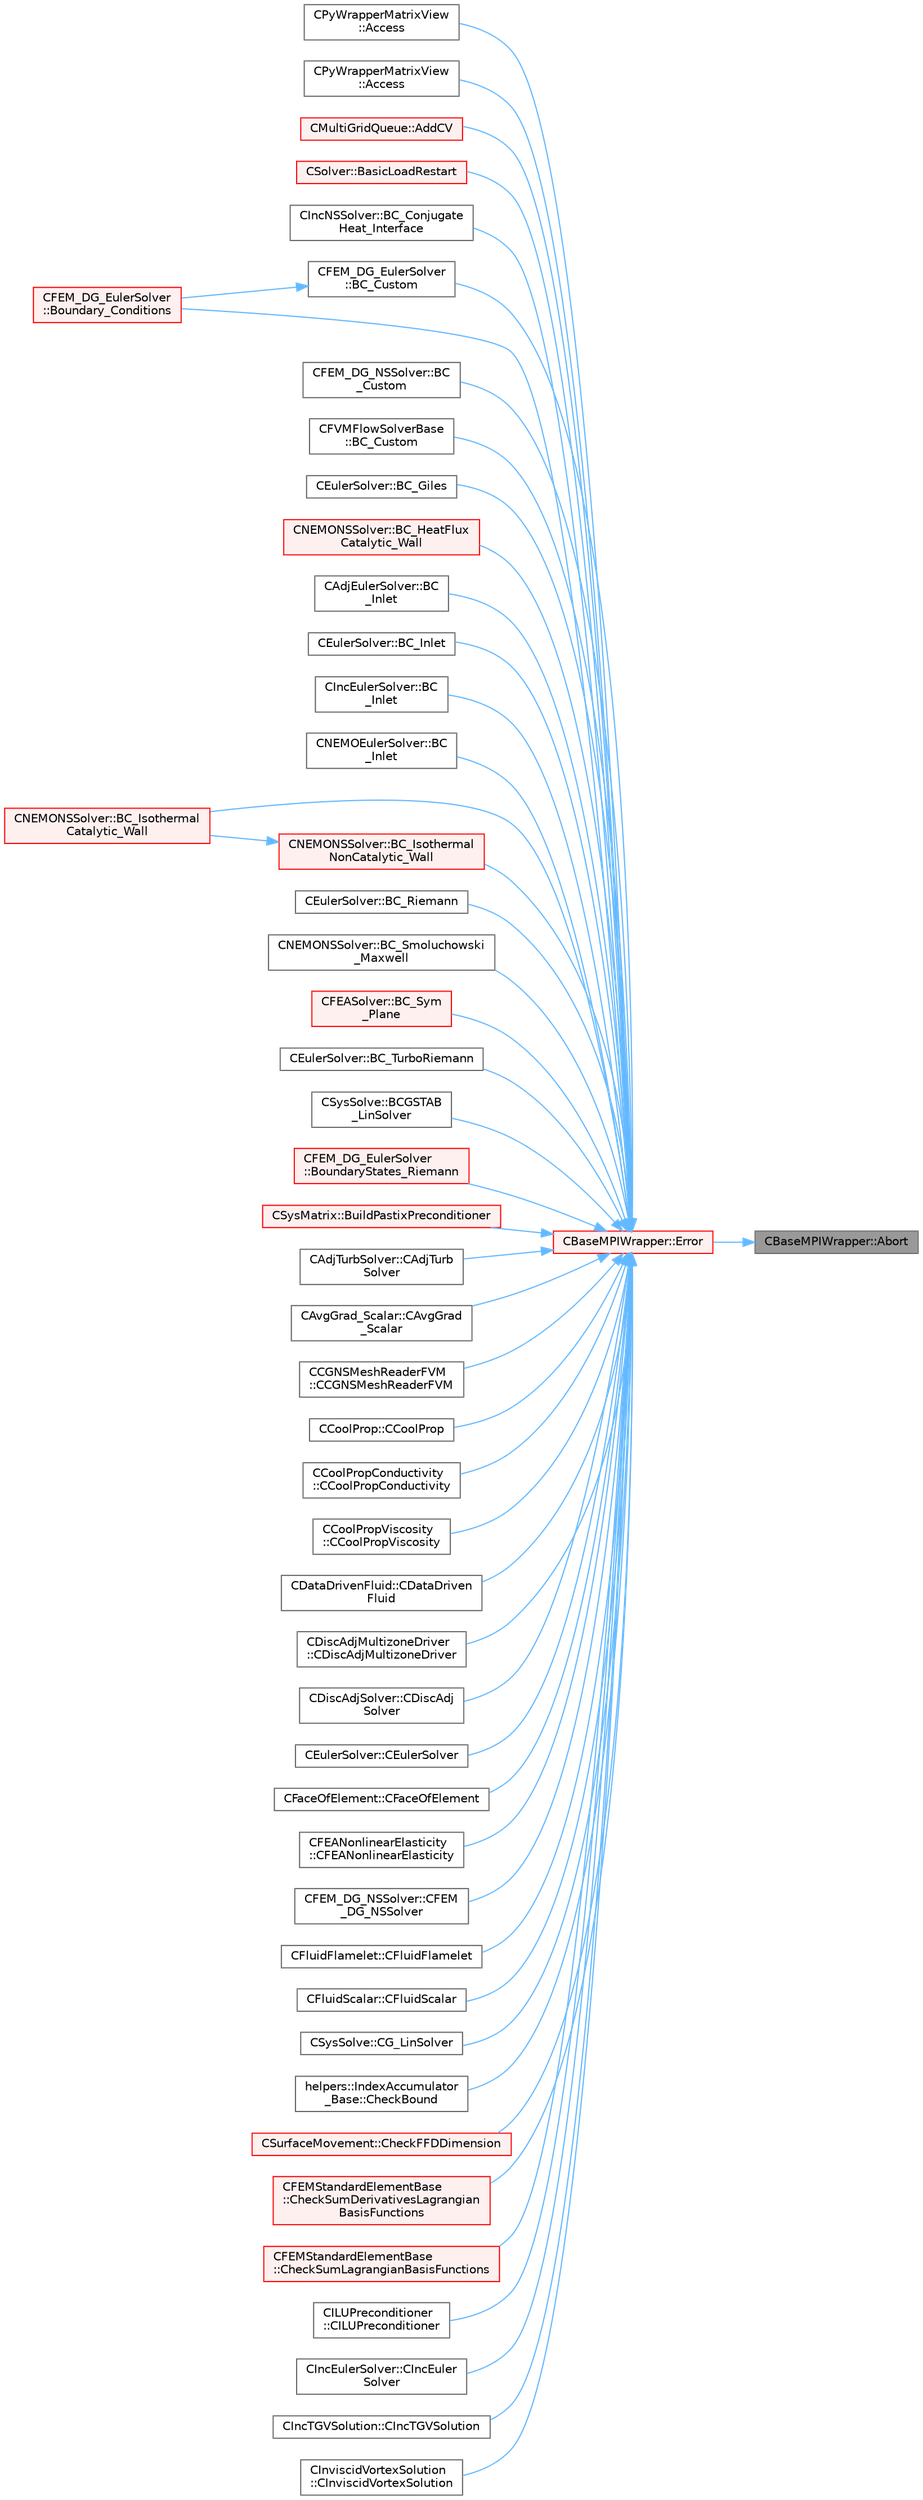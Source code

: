 digraph "CBaseMPIWrapper::Abort"
{
 // LATEX_PDF_SIZE
  bgcolor="transparent";
  edge [fontname=Helvetica,fontsize=10,labelfontname=Helvetica,labelfontsize=10];
  node [fontname=Helvetica,fontsize=10,shape=box,height=0.2,width=0.4];
  rankdir="RL";
  Node1 [id="Node000001",label="CBaseMPIWrapper::Abort",height=0.2,width=0.4,color="gray40", fillcolor="grey60", style="filled", fontcolor="black",tooltip=" "];
  Node1 -> Node2 [id="edge1_Node000001_Node000002",dir="back",color="steelblue1",style="solid",tooltip=" "];
  Node2 [id="Node000002",label="CBaseMPIWrapper::Error",height=0.2,width=0.4,color="red", fillcolor="#FFF0F0", style="filled",URL="$classCBaseMPIWrapper.html#a04457c47629bda56704e6a8804833eeb",tooltip=" "];
  Node2 -> Node3 [id="edge2_Node000002_Node000003",dir="back",color="steelblue1",style="solid",tooltip=" "];
  Node3 [id="Node000003",label="CPyWrapperMatrixView\l::Access",height=0.2,width=0.4,color="grey40", fillcolor="white", style="filled",URL="$classCPyWrapperMatrixView.html#acf54ae7afde4016f7bba4f6a5005c96a",tooltip=" "];
  Node2 -> Node4 [id="edge3_Node000002_Node000004",dir="back",color="steelblue1",style="solid",tooltip=" "];
  Node4 [id="Node000004",label="CPyWrapperMatrixView\l::Access",height=0.2,width=0.4,color="grey40", fillcolor="white", style="filled",URL="$classCPyWrapperMatrixView.html#aa21d9d77617e54552bc99c2598c43249",tooltip=" "];
  Node2 -> Node5 [id="edge4_Node000002_Node000005",dir="back",color="steelblue1",style="solid",tooltip=" "];
  Node5 [id="Node000005",label="CMultiGridQueue::AddCV",height=0.2,width=0.4,color="red", fillcolor="#FFF0F0", style="filled",URL="$classCMultiGridQueue.html#aaa93b8640f9087eca623da1ab3477794",tooltip="Add a new CV to the list."];
  Node2 -> Node11 [id="edge5_Node000002_Node000011",dir="back",color="steelblue1",style="solid",tooltip=" "];
  Node11 [id="Node000011",label="CSolver::BasicLoadRestart",height=0.2,width=0.4,color="red", fillcolor="#FFF0F0", style="filled",URL="$classCSolver.html#a1da07a1447b99015b8d1ea6f1238c332",tooltip="Loads the solution from the restart file."];
  Node2 -> Node14 [id="edge6_Node000002_Node000014",dir="back",color="steelblue1",style="solid",tooltip=" "];
  Node14 [id="Node000014",label="CIncNSSolver::BC_Conjugate\lHeat_Interface",height=0.2,width=0.4,color="grey40", fillcolor="white", style="filled",URL="$classCIncNSSolver.html#a20df3bf692b483420474f500c981584f",tooltip="Impose the (received) conjugate heat variables."];
  Node2 -> Node15 [id="edge7_Node000002_Node000015",dir="back",color="steelblue1",style="solid",tooltip=" "];
  Node15 [id="Node000015",label="CFEM_DG_EulerSolver\l::BC_Custom",height=0.2,width=0.4,color="grey40", fillcolor="white", style="filled",URL="$classCFEM__DG__EulerSolver.html#a0e63fc77fc810025d45bfd8e0bf4d6dd",tooltip="Impose the user customized boundary condition. It is a virtual function, because for Navier-Stokes it..."];
  Node15 -> Node16 [id="edge8_Node000015_Node000016",dir="back",color="steelblue1",style="solid",tooltip=" "];
  Node16 [id="Node000016",label="CFEM_DG_EulerSolver\l::Boundary_Conditions",height=0.2,width=0.4,color="red", fillcolor="#FFF0F0", style="filled",URL="$classCFEM__DG__EulerSolver.html#ae37f8eba6d7793bc4edb5de6e26f992d",tooltip="Function, which computes the spatial residual for the DG discretization."];
  Node2 -> Node20 [id="edge9_Node000002_Node000020",dir="back",color="steelblue1",style="solid",tooltip=" "];
  Node20 [id="Node000020",label="CFEM_DG_NSSolver::BC\l_Custom",height=0.2,width=0.4,color="grey40", fillcolor="white", style="filled",URL="$classCFEM__DG__NSSolver.html#acd2193a119fc1162909b554e8acf11b2",tooltip="Impose the user customized boundary condition."];
  Node2 -> Node21 [id="edge10_Node000002_Node000021",dir="back",color="steelblue1",style="solid",tooltip=" "];
  Node21 [id="Node000021",label="CFVMFlowSolverBase\l::BC_Custom",height=0.2,width=0.4,color="grey40", fillcolor="white", style="filled",URL="$classCFVMFlowSolverBase.html#a51801a9f54e9b4184f58a7becda5bd04",tooltip="Impose a custom or verification boundary condition."];
  Node2 -> Node22 [id="edge11_Node000002_Node000022",dir="back",color="steelblue1",style="solid",tooltip=" "];
  Node22 [id="Node000022",label="CEulerSolver::BC_Giles",height=0.2,width=0.4,color="grey40", fillcolor="white", style="filled",URL="$classCEulerSolver.html#a40fad0a57e8dcba8a8f4d4fa8eab02f0",tooltip="Impose the boundary condition using characteristic recostruction."];
  Node2 -> Node23 [id="edge12_Node000002_Node000023",dir="back",color="steelblue1",style="solid",tooltip=" "];
  Node23 [id="Node000023",label="CNEMONSSolver::BC_HeatFlux\lCatalytic_Wall",height=0.2,width=0.4,color="red", fillcolor="#FFF0F0", style="filled",URL="$classCNEMONSSolver.html#a1d9ff4495625b00bfbf46b3ad87c4167",tooltip="Impose a constant heat-flux condition at the wall."];
  Node2 -> Node25 [id="edge13_Node000002_Node000025",dir="back",color="steelblue1",style="solid",tooltip=" "];
  Node25 [id="Node000025",label="CAdjEulerSolver::BC\l_Inlet",height=0.2,width=0.4,color="grey40", fillcolor="white", style="filled",URL="$classCAdjEulerSolver.html#ae32700e955c44bc12de7a818d8e412bf",tooltip="Impose the inlet boundary condition."];
  Node2 -> Node26 [id="edge14_Node000002_Node000026",dir="back",color="steelblue1",style="solid",tooltip=" "];
  Node26 [id="Node000026",label="CEulerSolver::BC_Inlet",height=0.2,width=0.4,color="grey40", fillcolor="white", style="filled",URL="$classCEulerSolver.html#a908e4ec3ecb8f2f8af197bb30a1aed70",tooltip="Impose a subsonic inlet boundary condition."];
  Node2 -> Node27 [id="edge15_Node000002_Node000027",dir="back",color="steelblue1",style="solid",tooltip=" "];
  Node27 [id="Node000027",label="CIncEulerSolver::BC\l_Inlet",height=0.2,width=0.4,color="grey40", fillcolor="white", style="filled",URL="$classCIncEulerSolver.html#ac0b00dbc68bbd80aa48f6249c6ea5c38",tooltip="Impose a subsonic inlet boundary condition."];
  Node2 -> Node28 [id="edge16_Node000002_Node000028",dir="back",color="steelblue1",style="solid",tooltip=" "];
  Node28 [id="Node000028",label="CNEMOEulerSolver::BC\l_Inlet",height=0.2,width=0.4,color="grey40", fillcolor="white", style="filled",URL="$classCNEMOEulerSolver.html#a715d85f7c0791a1258fba5746257cba0",tooltip="Impose a subsonic inlet boundary condition."];
  Node2 -> Node29 [id="edge17_Node000002_Node000029",dir="back",color="steelblue1",style="solid",tooltip=" "];
  Node29 [id="Node000029",label="CNEMONSSolver::BC_Isothermal\lCatalytic_Wall",height=0.2,width=0.4,color="red", fillcolor="#FFF0F0", style="filled",URL="$classCNEMONSSolver.html#ae3d2c5f1c94cb3d01b7f351ce3105f31",tooltip="Impose the Navier-Stokes boundary condition (strong)."];
  Node2 -> Node31 [id="edge18_Node000002_Node000031",dir="back",color="steelblue1",style="solid",tooltip=" "];
  Node31 [id="Node000031",label="CNEMONSSolver::BC_Isothermal\lNonCatalytic_Wall",height=0.2,width=0.4,color="red", fillcolor="#FFF0F0", style="filled",URL="$classCNEMONSSolver.html#a1c4746b9e1e0c7232f1bd06535c22b14",tooltip="Impose the Navier-Stokes boundary condition (strong)."];
  Node31 -> Node29 [id="edge19_Node000031_Node000029",dir="back",color="steelblue1",style="solid",tooltip=" "];
  Node2 -> Node32 [id="edge20_Node000002_Node000032",dir="back",color="steelblue1",style="solid",tooltip=" "];
  Node32 [id="Node000032",label="CEulerSolver::BC_Riemann",height=0.2,width=0.4,color="grey40", fillcolor="white", style="filled",URL="$classCEulerSolver.html#a4ad4a65b3fc5a51b1561436736f7f7ca",tooltip="Impose the boundary condition using characteristic recostruction."];
  Node2 -> Node33 [id="edge21_Node000002_Node000033",dir="back",color="steelblue1",style="solid",tooltip=" "];
  Node33 [id="Node000033",label="CNEMONSSolver::BC_Smoluchowski\l_Maxwell",height=0.2,width=0.4,color="grey40", fillcolor="white", style="filled",URL="$classCNEMONSSolver.html#aa32b1221a071e0ecd2de381615b8adca",tooltip="Impose the Navier-Stokes boundary condition (strong)."];
  Node2 -> Node34 [id="edge22_Node000002_Node000034",dir="back",color="steelblue1",style="solid",tooltip=" "];
  Node34 [id="Node000034",label="CFEASolver::BC_Sym\l_Plane",height=0.2,width=0.4,color="red", fillcolor="#FFF0F0", style="filled",URL="$classCFEASolver.html#af0a805865c44d83408700f36050555ab",tooltip="Symmetry boundary conditions."];
  Node2 -> Node38 [id="edge23_Node000002_Node000038",dir="back",color="steelblue1",style="solid",tooltip=" "];
  Node38 [id="Node000038",label="CEulerSolver::BC_TurboRiemann",height=0.2,width=0.4,color="grey40", fillcolor="white", style="filled",URL="$classCEulerSolver.html#a8e036f2dff1d945d814c93a74159a3cc",tooltip="Impose the boundary condition using characteristic recostruction."];
  Node2 -> Node39 [id="edge24_Node000002_Node000039",dir="back",color="steelblue1",style="solid",tooltip=" "];
  Node39 [id="Node000039",label="CSysSolve::BCGSTAB\l_LinSolver",height=0.2,width=0.4,color="grey40", fillcolor="white", style="filled",URL="$classCSysSolve.html#a5e6082f2809d00f2b0ca30ee6177460b",tooltip="Biconjugate Gradient Stabilized Method (BCGSTAB)"];
  Node2 -> Node16 [id="edge25_Node000002_Node000016",dir="back",color="steelblue1",style="solid",tooltip=" "];
  Node2 -> Node40 [id="edge26_Node000002_Node000040",dir="back",color="steelblue1",style="solid",tooltip=" "];
  Node40 [id="Node000040",label="CFEM_DG_EulerSolver\l::BoundaryStates_Riemann",height=0.2,width=0.4,color="red", fillcolor="#FFF0F0", style="filled",URL="$classCFEM__DG__EulerSolver.html#a5bfdc0bca1daa8e5d716d4fc3c7f5867",tooltip="Function, which computes the boundary states in the integration points of the boundary face by applyi..."];
  Node2 -> Node43 [id="edge27_Node000002_Node000043",dir="back",color="steelblue1",style="solid",tooltip=" "];
  Node43 [id="Node000043",label="CSysMatrix::BuildPastixPreconditioner",height=0.2,width=0.4,color="red", fillcolor="#FFF0F0", style="filled",URL="$classCSysMatrix.html#abdf7a58389d487eb22127304c4ba595f",tooltip="Factorize matrix using PaStiX."];
  Node2 -> Node86 [id="edge28_Node000002_Node000086",dir="back",color="steelblue1",style="solid",tooltip=" "];
  Node86 [id="Node000086",label="CAdjTurbSolver::CAdjTurb\lSolver",height=0.2,width=0.4,color="grey40", fillcolor="white", style="filled",URL="$classCAdjTurbSolver.html#a621bdae0b081f25a67425cc037cd90a2",tooltip=" "];
  Node2 -> Node87 [id="edge29_Node000002_Node000087",dir="back",color="steelblue1",style="solid",tooltip=" "];
  Node87 [id="Node000087",label="CAvgGrad_Scalar::CAvgGrad\l_Scalar",height=0.2,width=0.4,color="grey40", fillcolor="white", style="filled",URL="$classCAvgGrad__Scalar.html#a72488f1c22b208a3b1127f9e458a17e9",tooltip="Constructor of the class."];
  Node2 -> Node88 [id="edge30_Node000002_Node000088",dir="back",color="steelblue1",style="solid",tooltip=" "];
  Node88 [id="Node000088",label="CCGNSMeshReaderFVM\l::CCGNSMeshReaderFVM",height=0.2,width=0.4,color="grey40", fillcolor="white", style="filled",URL="$classCCGNSMeshReaderFVM.html#ab8c469095116f9b8a86a57d7e8024365",tooltip="Constructor of the CCGNSMeshReaderFVM class."];
  Node2 -> Node89 [id="edge31_Node000002_Node000089",dir="back",color="steelblue1",style="solid",tooltip=" "];
  Node89 [id="Node000089",label="CCoolProp::CCoolProp",height=0.2,width=0.4,color="grey40", fillcolor="white", style="filled",URL="$classCCoolProp.html#a387c7170ba607d905389c8a7b4dec7b9",tooltip="Constructor of the class."];
  Node2 -> Node90 [id="edge32_Node000002_Node000090",dir="back",color="steelblue1",style="solid",tooltip=" "];
  Node90 [id="Node000090",label="CCoolPropConductivity\l::CCoolPropConductivity",height=0.2,width=0.4,color="grey40", fillcolor="white", style="filled",URL="$classCCoolPropConductivity.html#afa5a534886557f8c18d0f090dd368c59",tooltip="Constructor of the class."];
  Node2 -> Node91 [id="edge33_Node000002_Node000091",dir="back",color="steelblue1",style="solid",tooltip=" "];
  Node91 [id="Node000091",label="CCoolPropViscosity\l::CCoolPropViscosity",height=0.2,width=0.4,color="grey40", fillcolor="white", style="filled",URL="$classCCoolPropViscosity.html#a3ae5c1d48288b4e53241d759e0c35c76",tooltip="Constructor of the class."];
  Node2 -> Node92 [id="edge34_Node000002_Node000092",dir="back",color="steelblue1",style="solid",tooltip=" "];
  Node92 [id="Node000092",label="CDataDrivenFluid::CDataDriven\lFluid",height=0.2,width=0.4,color="grey40", fillcolor="white", style="filled",URL="$classCDataDrivenFluid.html#ad7ecdddc41ba7e0b95da2459ca77b2c7",tooltip="Constructor of the class."];
  Node2 -> Node93 [id="edge35_Node000002_Node000093",dir="back",color="steelblue1",style="solid",tooltip=" "];
  Node93 [id="Node000093",label="CDiscAdjMultizoneDriver\l::CDiscAdjMultizoneDriver",height=0.2,width=0.4,color="grey40", fillcolor="white", style="filled",URL="$classCDiscAdjMultizoneDriver.html#a4cfdd2d2d3b7cc7a40052d13d918da2f",tooltip="Constructor of the class."];
  Node2 -> Node94 [id="edge36_Node000002_Node000094",dir="back",color="steelblue1",style="solid",tooltip=" "];
  Node94 [id="Node000094",label="CDiscAdjSolver::CDiscAdj\lSolver",height=0.2,width=0.4,color="grey40", fillcolor="white", style="filled",URL="$classCDiscAdjSolver.html#aa229f12a021f2b1a7b4467fe000dc0b9",tooltip=" "];
  Node2 -> Node95 [id="edge37_Node000002_Node000095",dir="back",color="steelblue1",style="solid",tooltip=" "];
  Node95 [id="Node000095",label="CEulerSolver::CEulerSolver",height=0.2,width=0.4,color="grey40", fillcolor="white", style="filled",URL="$classCEulerSolver.html#acb987947b2e76a9900605cb5fee72460",tooltip="Main constructor of this class."];
  Node2 -> Node96 [id="edge38_Node000002_Node000096",dir="back",color="steelblue1",style="solid",tooltip=" "];
  Node96 [id="Node000096",label="CFaceOfElement::CFaceOfElement",height=0.2,width=0.4,color="grey40", fillcolor="white", style="filled",URL="$classCFaceOfElement.html#a45d14e85d44542ac2d21171f49406f55",tooltip=" "];
  Node2 -> Node97 [id="edge39_Node000002_Node000097",dir="back",color="steelblue1",style="solid",tooltip=" "];
  Node97 [id="Node000097",label="CFEANonlinearElasticity\l::CFEANonlinearElasticity",height=0.2,width=0.4,color="grey40", fillcolor="white", style="filled",URL="$classCFEANonlinearElasticity.html#a0a2bcb223ab0c46c3834f0f8c00e49d8",tooltip="Constructor of the class."];
  Node2 -> Node98 [id="edge40_Node000002_Node000098",dir="back",color="steelblue1",style="solid",tooltip=" "];
  Node98 [id="Node000098",label="CFEM_DG_NSSolver::CFEM\l_DG_NSSolver",height=0.2,width=0.4,color="grey40", fillcolor="white", style="filled",URL="$classCFEM__DG__NSSolver.html#ac5a18ef33fc677c41a8f25d05eea1318",tooltip=" "];
  Node2 -> Node99 [id="edge41_Node000002_Node000099",dir="back",color="steelblue1",style="solid",tooltip=" "];
  Node99 [id="Node000099",label="CFluidFlamelet::CFluidFlamelet",height=0.2,width=0.4,color="grey40", fillcolor="white", style="filled",URL="$classCFluidFlamelet.html#ab5942552ea425d1d203fd8bb0aa1dfcb",tooltip=" "];
  Node2 -> Node100 [id="edge42_Node000002_Node000100",dir="back",color="steelblue1",style="solid",tooltip=" "];
  Node100 [id="Node000100",label="CFluidScalar::CFluidScalar",height=0.2,width=0.4,color="grey40", fillcolor="white", style="filled",URL="$classCFluidScalar.html#a0424cef1839c30dde36bd1d0cab8ffdd",tooltip="Constructor of the class."];
  Node2 -> Node101 [id="edge43_Node000002_Node000101",dir="back",color="steelblue1",style="solid",tooltip=" "];
  Node101 [id="Node000101",label="CSysSolve::CG_LinSolver",height=0.2,width=0.4,color="grey40", fillcolor="white", style="filled",URL="$classCSysSolve.html#a7a9229a415e4034095d4fbb2927acde3",tooltip="Conjugate Gradient method."];
  Node2 -> Node102 [id="edge44_Node000002_Node000102",dir="back",color="steelblue1",style="solid",tooltip=" "];
  Node102 [id="Node000102",label="helpers::IndexAccumulator\l_Base::CheckBound",height=0.2,width=0.4,color="grey40", fillcolor="white", style="filled",URL="$classhelpers_1_1IndexAccumulator__Base.html#a28d9fe090295b2cb30c64e5acb666ffd",tooltip=" "];
  Node2 -> Node103 [id="edge45_Node000002_Node000103",dir="back",color="steelblue1",style="solid",tooltip=" "];
  Node103 [id="Node000103",label="CSurfaceMovement::CheckFFDDimension",height=0.2,width=0.4,color="red", fillcolor="#FFF0F0", style="filled",URL="$classCSurfaceMovement.html#ac96d720da758ca2e213d8198ba738525",tooltip="Check the intersections of the FFD with the surface."];
  Node2 -> Node109 [id="edge46_Node000002_Node000109",dir="back",color="steelblue1",style="solid",tooltip=" "];
  Node109 [id="Node000109",label="CFEMStandardElementBase\l::CheckSumDerivativesLagrangian\lBasisFunctions",height=0.2,width=0.4,color="red", fillcolor="#FFF0F0", style="filled",URL="$classCFEMStandardElementBase.html#a6678f18399d16e04ad41a21f0f102248",tooltip="Function, which checks if the sum of the given derivatives of the Lagrangian interpolation functions ..."];
  Node2 -> Node113 [id="edge47_Node000002_Node000113",dir="back",color="steelblue1",style="solid",tooltip=" "];
  Node113 [id="Node000113",label="CFEMStandardElementBase\l::CheckSumLagrangianBasisFunctions",height=0.2,width=0.4,color="red", fillcolor="#FFF0F0", style="filled",URL="$classCFEMStandardElementBase.html#a3cf5e836aba33c9d2bf088fed36d000b",tooltip="Function, which checks if the sum of the given Lagrangian interpolation functions is 1 in the points."];
  Node2 -> Node114 [id="edge48_Node000002_Node000114",dir="back",color="steelblue1",style="solid",tooltip=" "];
  Node114 [id="Node000114",label="CILUPreconditioner\l::CILUPreconditioner",height=0.2,width=0.4,color="grey40", fillcolor="white", style="filled",URL="$classCILUPreconditioner.html#a2589de08cbf0802a61e14c0e77a7658c",tooltip="Constructor of the class."];
  Node2 -> Node115 [id="edge49_Node000002_Node000115",dir="back",color="steelblue1",style="solid",tooltip=" "];
  Node115 [id="Node000115",label="CIncEulerSolver::CIncEuler\lSolver",height=0.2,width=0.4,color="grey40", fillcolor="white", style="filled",URL="$classCIncEulerSolver.html#a2a0c72c1d1d79e45c69da03e01f6281a",tooltip="Constructor of the class."];
  Node2 -> Node116 [id="edge50_Node000002_Node000116",dir="back",color="steelblue1",style="solid",tooltip=" "];
  Node116 [id="Node000116",label="CIncTGVSolution::CIncTGVSolution",height=0.2,width=0.4,color="grey40", fillcolor="white", style="filled",URL="$classCIncTGVSolution.html#a3ea2bca3a8d759b093049d71d69e5e33",tooltip=" "];
  Node2 -> Node117 [id="edge51_Node000002_Node000117",dir="back",color="steelblue1",style="solid",tooltip=" "];
  Node117 [id="Node000117",label="CInviscidVortexSolution\l::CInviscidVortexSolution",height=0.2,width=0.4,color="grey40", fillcolor="white", style="filled",URL="$classCInviscidVortexSolution.html#a9fb38c20420c540927889c1769385d74",tooltip=" "];
}

